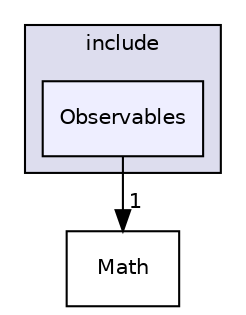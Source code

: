 digraph "Observables" {
  compound=true
  node [ fontsize="10", fontname="Helvetica"];
  edge [ labelfontsize="10", labelfontname="Helvetica"];
  subgraph clusterdir_d44c64559bbebec7f509842c48db8b23 {
    graph [ bgcolor="#ddddee", pencolor="black", label="include" fontname="Helvetica", fontsize="10", URL="dir_d44c64559bbebec7f509842c48db8b23.html"]
  dir_0f8d1dc4912f69f42d08f65320dd3b3d [shape=box, label="Observables", style="filled", fillcolor="#eeeeff", pencolor="black", URL="dir_0f8d1dc4912f69f42d08f65320dd3b3d.html"];
  }
  dir_6169d17290d9404be5262c21e04fa2c7 [shape=box label="Math" URL="dir_6169d17290d9404be5262c21e04fa2c7.html"];
  dir_0f8d1dc4912f69f42d08f65320dd3b3d->dir_6169d17290d9404be5262c21e04fa2c7 [headlabel="1", labeldistance=1.5 headhref="dir_000008_000010.html"];
}
